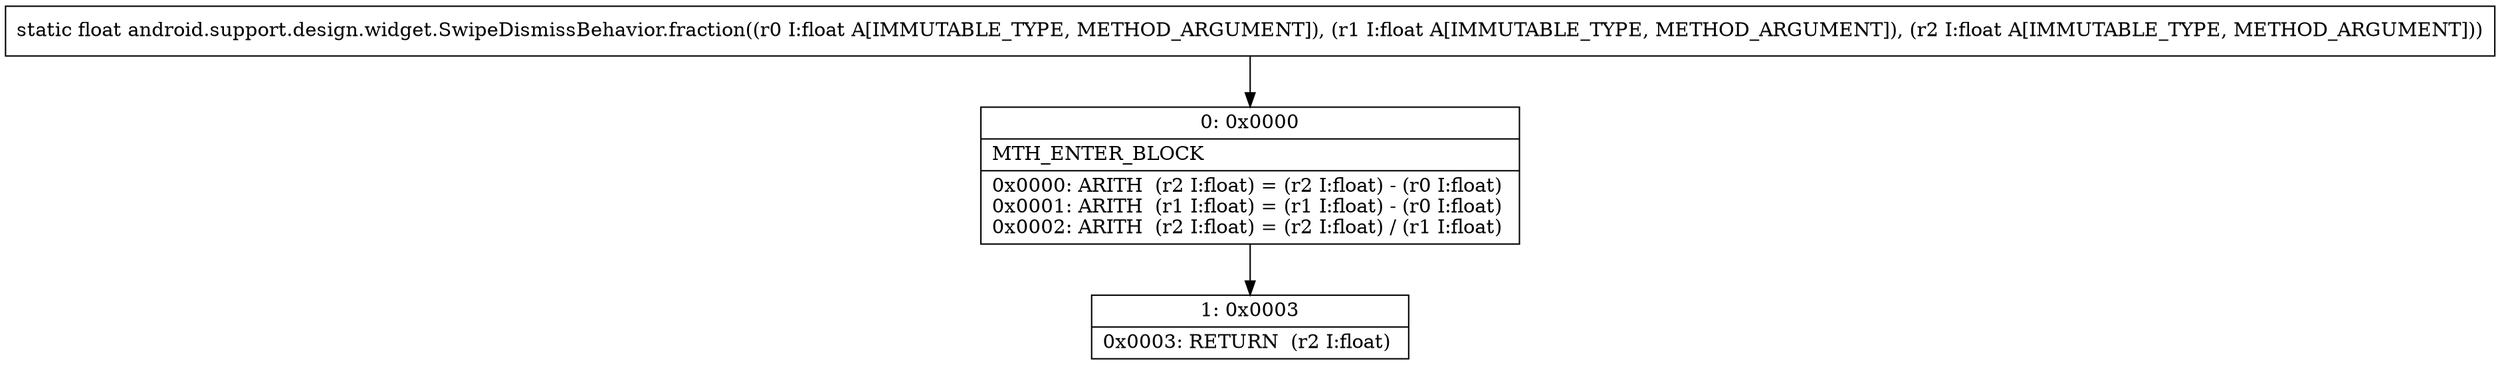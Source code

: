 digraph "CFG forandroid.support.design.widget.SwipeDismissBehavior.fraction(FFF)F" {
Node_0 [shape=record,label="{0\:\ 0x0000|MTH_ENTER_BLOCK\l|0x0000: ARITH  (r2 I:float) = (r2 I:float) \- (r0 I:float) \l0x0001: ARITH  (r1 I:float) = (r1 I:float) \- (r0 I:float) \l0x0002: ARITH  (r2 I:float) = (r2 I:float) \/ (r1 I:float) \l}"];
Node_1 [shape=record,label="{1\:\ 0x0003|0x0003: RETURN  (r2 I:float) \l}"];
MethodNode[shape=record,label="{static float android.support.design.widget.SwipeDismissBehavior.fraction((r0 I:float A[IMMUTABLE_TYPE, METHOD_ARGUMENT]), (r1 I:float A[IMMUTABLE_TYPE, METHOD_ARGUMENT]), (r2 I:float A[IMMUTABLE_TYPE, METHOD_ARGUMENT])) }"];
MethodNode -> Node_0;
Node_0 -> Node_1;
}

